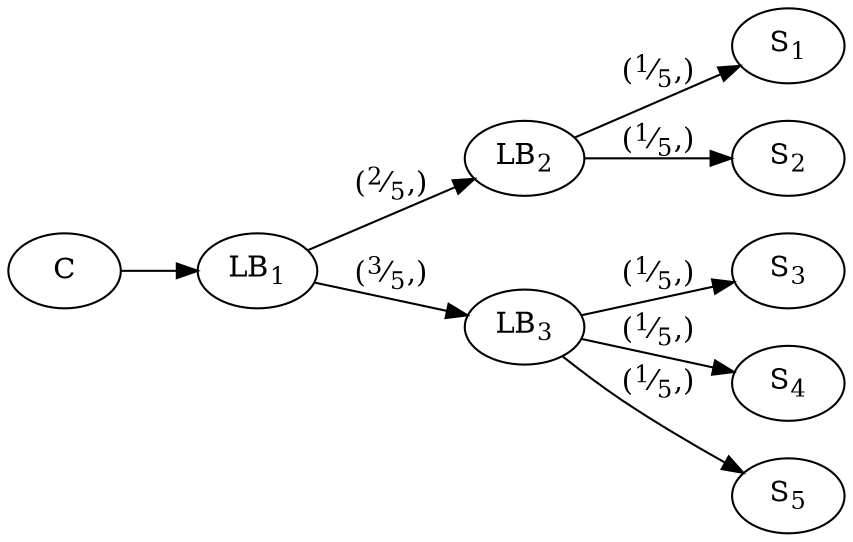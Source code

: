 digraph G {
  graph [rankdir=LR];
  LB1 [ label = <LB<sub>1</sub>> ]
  LB2 [ label = <LB<sub>2</sub>> ]
  LB3 [ label = <LB<sub>3</sub>> ]
  S1 [ label = <S<sub>1</sub>> ]
  S2 [ label = <S<sub>2</sub>> ]
  S3 [ label = <S<sub>3</sub>> ]
  S4 [ label = <S<sub>4</sub>> ]
  S5 [ label = <S<sub>5</sub>> ]
  C -> LB1
  LB1 -> LB2 [ label = <(<sup>2</sup>&frasl;<sub>5</sub>,)> ]
  LB1 -> LB3 [ label = <(<sup>3</sup>&frasl;<sub>5</sub>,)> ]
  LB2 -> S1 [ label = <(<sup>1</sup>&frasl;<sub>5</sub>,)> ]
  LB2 -> S2 [ label = <(<sup>1</sup>&frasl;<sub>5</sub>,)> ]
  LB3 -> S3 [ label = <(<sup>1</sup>&frasl;<sub>5</sub>,)> ]
  LB3 -> S4 [ label = <(<sup>1</sup>&frasl;<sub>5</sub>,)> ]
  LB3 -> S5 [ label = <(<sup>1</sup>&frasl;<sub>5</sub>,)> ]
}
